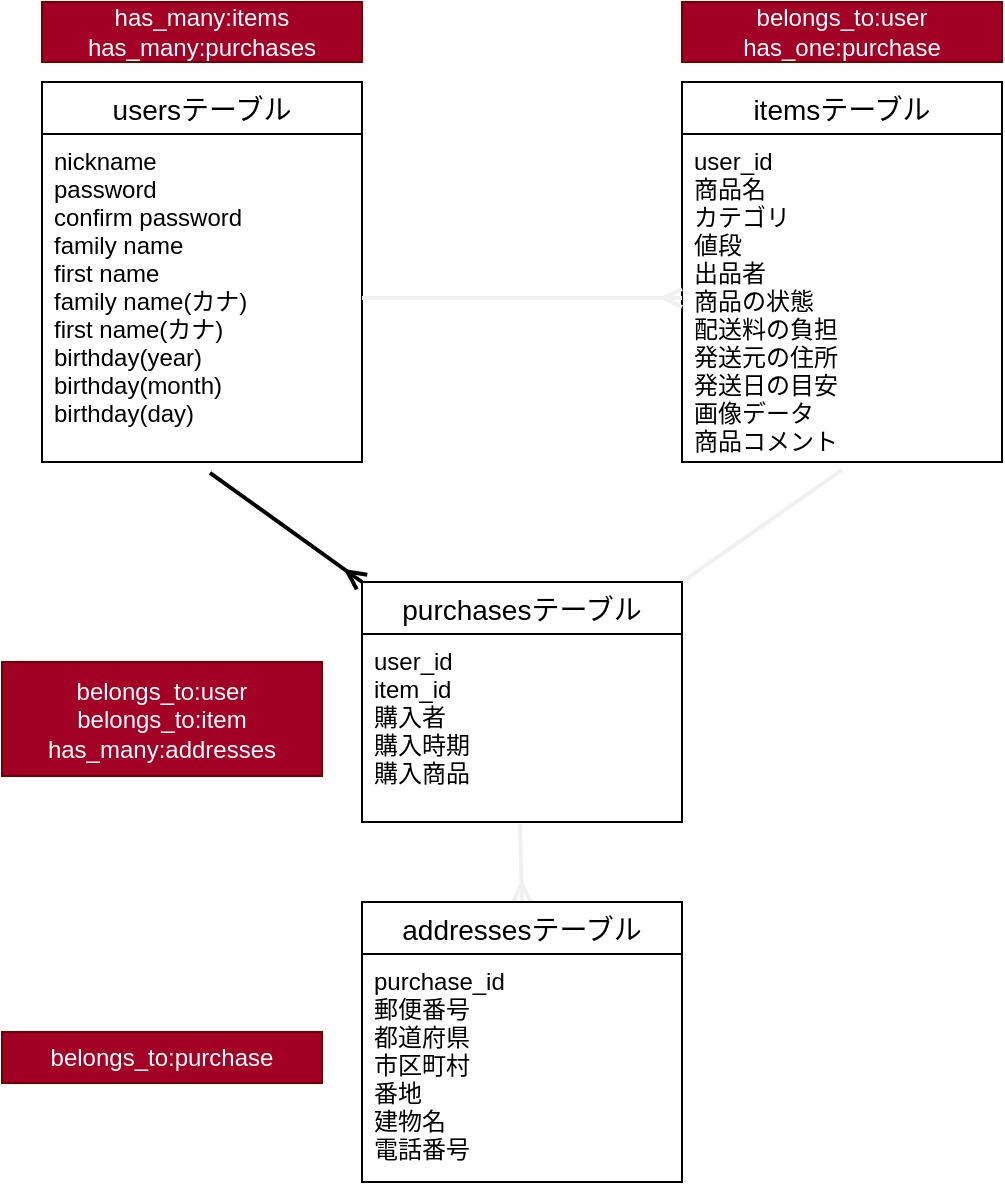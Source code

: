 <mxfile version="13.6.5">
    <diagram id="uWBIihCISMuVNVTw30i6" name="ページ1">
        <mxGraphModel dx="689" dy="635" grid="1" gridSize="10" guides="1" tooltips="1" connect="1" arrows="1" fold="1" page="1" pageScale="1" pageWidth="827" pageHeight="1169" math="0" shadow="0">
            <root>
                <mxCell id="0"/>
                <mxCell id="1" parent="0"/>
                <mxCell id="34" style="edgeStyle=none;rounded=0;orthogonalLoop=1;jettySize=auto;html=1;entryX=0.5;entryY=0;entryDx=0;entryDy=0;endArrow=ERmany;endFill=0;strokeColor=#f0f0f0;strokeWidth=2;exitX=0.494;exitY=1.011;exitDx=0;exitDy=0;exitPerimeter=0;" edge="1" parent="1" source="3" target="15">
                    <mxGeometry relative="1" as="geometry">
                        <mxPoint x="350" y="443" as="sourcePoint"/>
                    </mxGeometry>
                </mxCell>
                <mxCell id="41" style="edgeStyle=none;rounded=0;orthogonalLoop=1;jettySize=auto;html=1;exitX=1;exitY=0;exitDx=0;exitDy=0;entryX=0.5;entryY=1.024;entryDx=0;entryDy=0;entryPerimeter=0;endArrow=none;endFill=0;strokeColor=#f0f0f0;strokeWidth=2;" edge="1" parent="1" source="2" target="20">
                    <mxGeometry relative="1" as="geometry"/>
                </mxCell>
                <mxCell id="32" style="edgeStyle=none;rounded=0;orthogonalLoop=1;jettySize=auto;html=1;exitX=0.525;exitY=1.033;exitDx=0;exitDy=0;entryX=0;entryY=0;entryDx=0;entryDy=0;endArrow=ERmany;endFill=0;exitPerimeter=0;strokeWidth=2;" edge="1" parent="1" source="11" target="2">
                    <mxGeometry relative="1" as="geometry">
                        <mxPoint x="202.08" y="172.992" as="sourcePoint"/>
                    </mxGeometry>
                </mxCell>
                <mxCell id="36" value="has_many:items&lt;br&gt;has_many:purchases" style="whiteSpace=wrap;html=1;align=center;fillColor=#a20025;strokeColor=#6F0000;fontColor=#ffffff;" vertex="1" parent="1">
                    <mxGeometry x="120" y="10" width="160" height="30" as="geometry"/>
                </mxCell>
                <mxCell id="37" value="belongs_to:user&lt;br&gt;has_one:purchase" style="whiteSpace=wrap;html=1;align=center;fillColor=#a20025;strokeColor=#6F0000;fontColor=#ffffff;" vertex="1" parent="1">
                    <mxGeometry x="440" y="10" width="160" height="30" as="geometry"/>
                </mxCell>
                <mxCell id="38" value="belongs_to:user&lt;br&gt;belongs_to:item&lt;br&gt;has_many:addresses" style="whiteSpace=wrap;html=1;align=center;fillColor=#a20025;strokeColor=#6F0000;fontColor=#ffffff;" vertex="1" parent="1">
                    <mxGeometry x="100" y="340" width="160" height="57" as="geometry"/>
                </mxCell>
                <mxCell id="39" value="belongs_to:purchase" style="whiteSpace=wrap;html=1;align=center;fillColor=#a20025;strokeColor=#6F0000;fontColor=#ffffff;" vertex="1" parent="1">
                    <mxGeometry x="100" y="525" width="160" height="25.5" as="geometry"/>
                </mxCell>
                <mxCell id="10" value="usersテーブル" style="swimlane;fontStyle=0;childLayout=stackLayout;horizontal=1;startSize=26;horizontalStack=0;resizeParent=1;resizeParentMax=0;resizeLast=0;collapsible=1;marginBottom=0;align=center;fontSize=14;" vertex="1" parent="1">
                    <mxGeometry x="120" y="50" width="160" height="190" as="geometry"/>
                </mxCell>
                <mxCell id="11" value="nickname&#10;password&#10;confirm password&#10;family name&#10;first name&#10;family name(カナ)&#10;first name(カナ)&#10;birthday(year)&#10;birthday(month)&#10;birthday(day)&#10;&#10;" style="text;strokeColor=none;fillColor=none;spacingLeft=4;spacingRight=4;overflow=hidden;rotatable=0;points=[[0,0.5],[1,0.5]];portConstraint=eastwest;fontSize=12;" vertex="1" parent="10">
                    <mxGeometry y="26" width="160" height="164" as="geometry"/>
                </mxCell>
                <mxCell id="19" value="itemsテーブル" style="swimlane;fontStyle=0;childLayout=stackLayout;horizontal=1;startSize=26;horizontalStack=0;resizeParent=1;resizeParentMax=0;resizeLast=0;collapsible=1;marginBottom=0;align=center;fontSize=14;" vertex="1" parent="1">
                    <mxGeometry x="440" y="50" width="160" height="190" as="geometry"/>
                </mxCell>
                <mxCell id="20" value="user_id&#10;商品名&#10;カテゴリ&#10;値段&#10;出品者&#10;商品の状態&#10;配送料の負担&#10;発送元の住所&#10;発送日の目安&#10;画像データ&#10;商品コメント" style="text;strokeColor=none;fillColor=none;spacingLeft=4;spacingRight=4;overflow=hidden;rotatable=0;points=[[0,0.5],[1,0.5]];portConstraint=eastwest;fontSize=12;" vertex="1" parent="19">
                    <mxGeometry y="26" width="160" height="164" as="geometry"/>
                </mxCell>
                <mxCell id="40" style="edgeStyle=none;rounded=0;orthogonalLoop=1;jettySize=auto;html=1;exitX=1;exitY=0.5;exitDx=0;exitDy=0;entryX=0;entryY=0.5;entryDx=0;entryDy=0;endArrow=ERmany;endFill=0;strokeColor=#f0f0f0;strokeWidth=2;" edge="1" parent="1" source="11" target="20">
                    <mxGeometry relative="1" as="geometry"/>
                </mxCell>
                <mxCell id="2" value="purchasesテーブル" style="swimlane;fontStyle=0;childLayout=stackLayout;horizontal=1;startSize=26;horizontalStack=0;resizeParent=1;resizeParentMax=0;resizeLast=0;collapsible=1;marginBottom=0;align=center;fontSize=14;" vertex="1" parent="1">
                    <mxGeometry x="280" y="300" width="160" height="120" as="geometry"/>
                </mxCell>
                <mxCell id="3" value="user_id&#10;item_id&#10;購入者&#10;購入時期&#10;購入商品" style="text;strokeColor=none;fillColor=none;spacingLeft=4;spacingRight=4;overflow=hidden;rotatable=0;points=[[0,0.5],[1,0.5]];portConstraint=eastwest;fontSize=12;" vertex="1" parent="2">
                    <mxGeometry y="26" width="160" height="94" as="geometry"/>
                </mxCell>
                <mxCell id="15" value="addressesテーブル" style="swimlane;fontStyle=0;childLayout=stackLayout;horizontal=1;startSize=26;horizontalStack=0;resizeParent=1;resizeParentMax=0;resizeLast=0;collapsible=1;marginBottom=0;align=center;fontSize=14;" vertex="1" parent="1">
                    <mxGeometry x="280" y="460" width="160" height="140" as="geometry"/>
                </mxCell>
                <mxCell id="16" value="purchase_id&#10;郵便番号&#10;都道府県&#10;市区町村&#10;番地&#10;建物名&#10;電話番号" style="text;strokeColor=none;fillColor=none;spacingLeft=4;spacingRight=4;overflow=hidden;rotatable=0;points=[[0,0.5],[1,0.5]];portConstraint=eastwest;fontSize=12;" vertex="1" parent="15">
                    <mxGeometry y="26" width="160" height="114" as="geometry"/>
                </mxCell>
            </root>
        </mxGraphModel>
    </diagram>
</mxfile>
